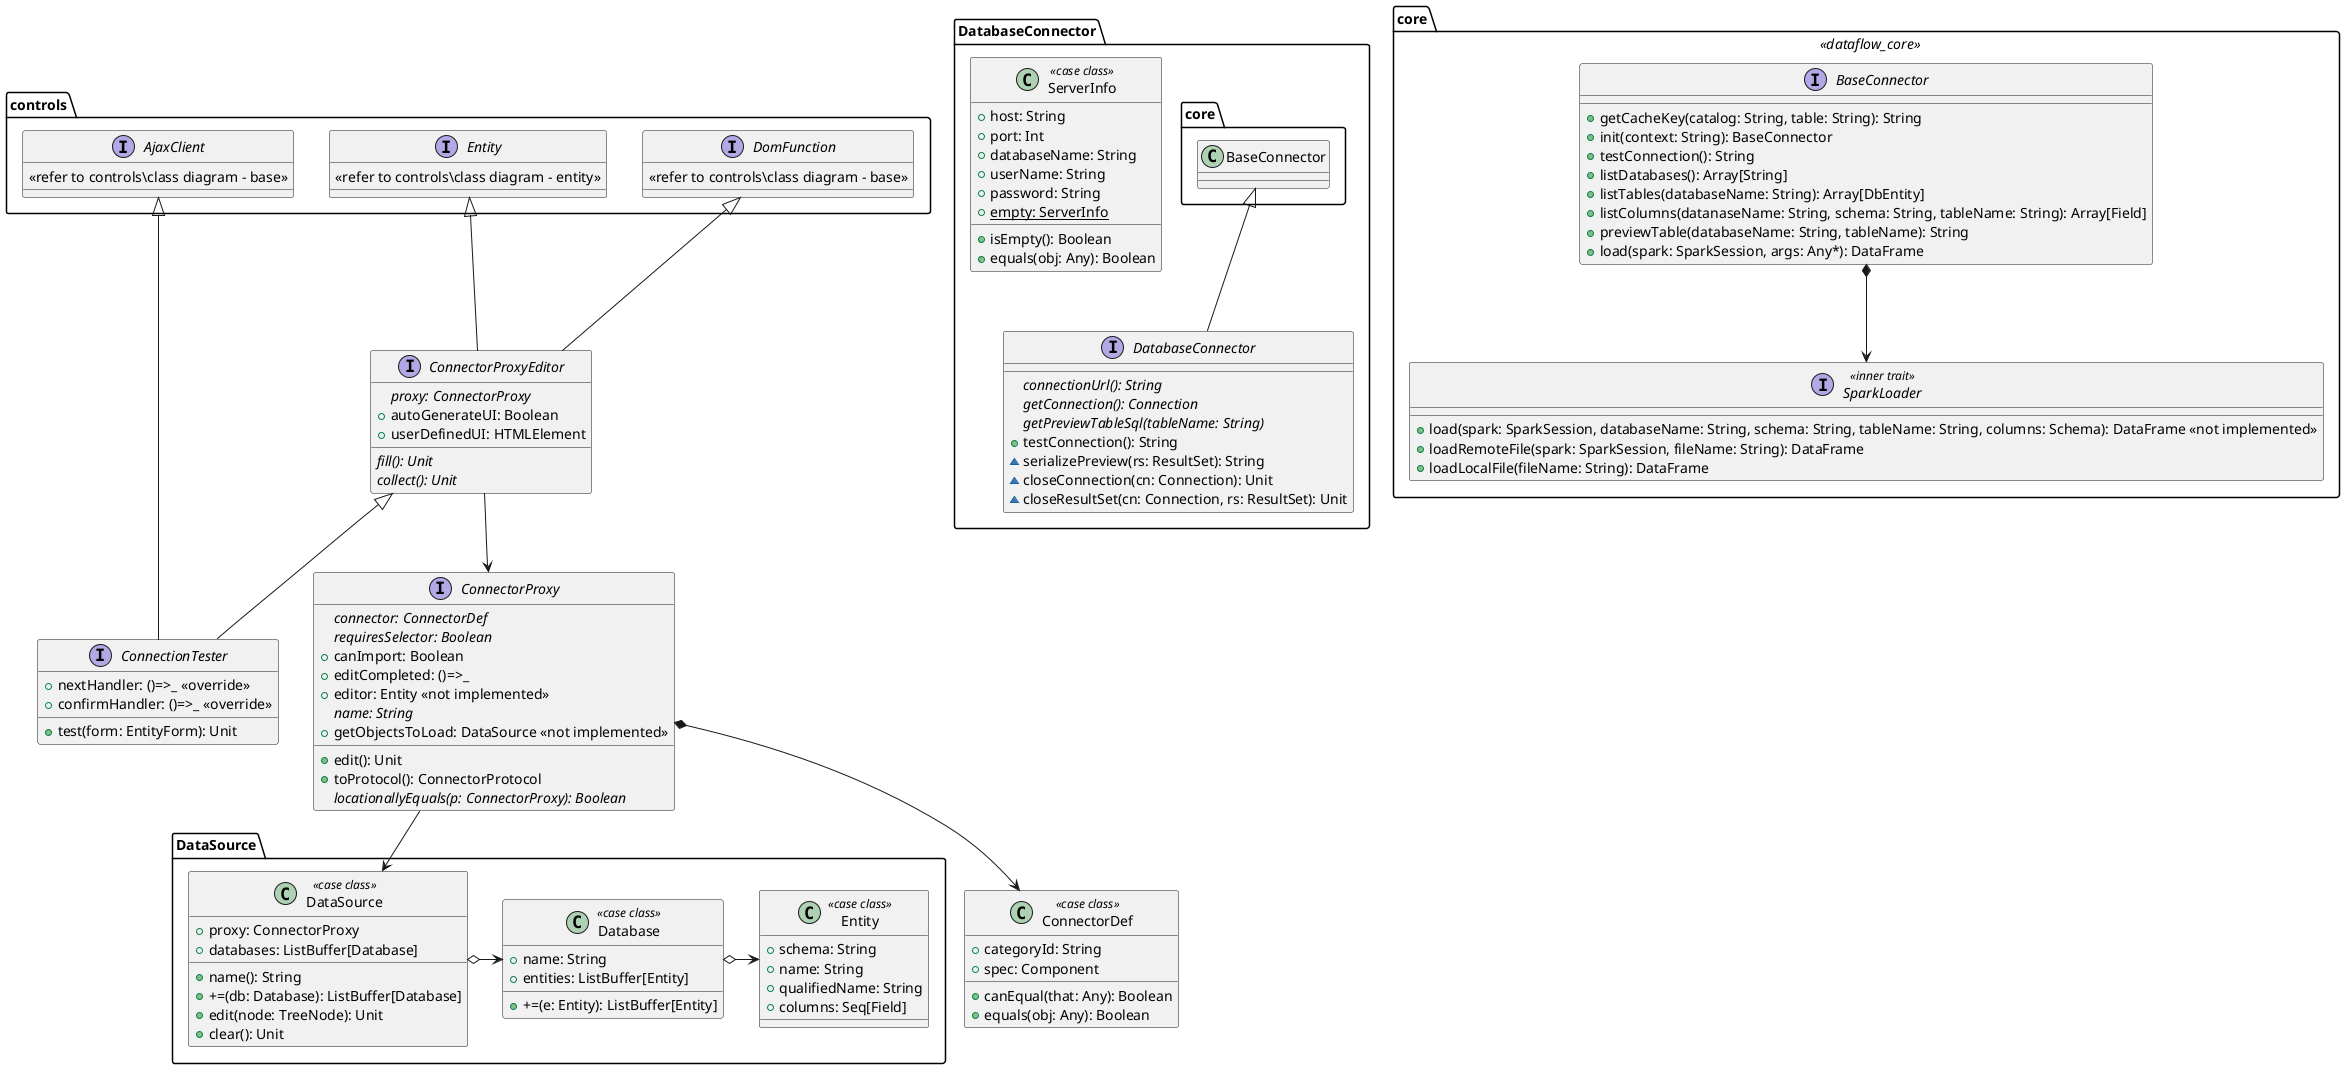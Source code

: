 @startuml

interface ConnectionTester {
    +test(form: EntityForm): Unit
    {field}+nextHandler: ()=>_ <<override>>
    {field}+confirmHandler: ()=>_ <<override>>
}

ConnectorProxyEditor <|-- ConnectionTester
controls.AjaxClient <|-- ConnectionTester

class ConnectorDef <<case class>> {
    +categoryId: String
    +spec: Component
    +canEqual(that: Any): Boolean
    +equals(obj: Any): Boolean
}

interface ConnectorProxy {
    {abstract} connector: ConnectorDef
    {abstract} requiresSelector: Boolean
    +canImport: Boolean
    {field}+editCompleted: ()=>_
    +editor: Entity <<not implemented>>
    {abstract} name: String
    +edit(): Unit
    +toProtocol(): ConnectorProtocol
    {abstract} locationallyEquals(p: ConnectorProxy): Boolean
    +getObjectsToLoad: DataSource <<not implemented>>
}

ConnectorProxy *--> ConnectorDef
ConnectorProxy --> DataSource.DataSource

interface ConnectorProxyEditor {
    {abstract} proxy: ConnectorProxy
    +autoGenerateUI: Boolean
    +userDefinedUI: HTMLElement
    {abstract} fill(): Unit
    {abstract} collect(): Unit
}

controls.Entity <|-- ConnectorProxyEditor
controls.DomFunction <|-- ConnectorProxyEditor
ConnectorProxyEditor --> ConnectorProxy

namespace DatabaseConnector {
    class ServerInfo <<case class>> {
        +host: String
        +port: Int
        +databaseName: String
        +userName: String
        +password: String
        +isEmpty(): Boolean
        +equals(obj: Any): Boolean
        {static}+empty: ServerInfo
    }

    interface DatabaseConnector {
        {abstract} connectionUrl(): String
        {abstract} getConnection(): Connection
        {abstract}getPreviewTableSql(tableName: String)
        +testConnection(): String
        ~serializePreview(rs: ResultSet): String
        ~closeConnection(cn: Connection): Unit
        ~closeResultSet(cn: Connection, rs: ResultSet): Unit
    }

    core.BaseConnector <|-- DatabaseConnector
}

namespace DataSource {

    class DataSource <<case class>> {
        +proxy: ConnectorProxy
        +databases: ListBuffer[Database]
        +name(): String
        + +=(db: Database): ListBuffer[Database]
        +edit(node: TreeNode): Unit
        +clear(): Unit
    }

    class Database <<case class>> {
        +name: String
        +entities: ListBuffer[Entity]
        + +=(e: Entity): ListBuffer[Entity]
    }

    class Entity <<case class>> {
        +schema: String
        +name: String
        +qualifiedName: String
        +columns: Seq[Field]
    }

    DataSource o-> Database
    Database o-> Entity

}

package core <<dataflow_core>> {
    interface BaseConnector {
        +getCacheKey(catalog: String, table: String): String
        +init(context: String): BaseConnector
        +testConnection(): String
        +listDatabases(): Array[String]
        +listTables(databaseName: String): Array[DbEntity]
        +listColumns(datanaseName: String, schema: String, tableName: String): Array[Field]
        +previewTable(databaseName: String, tableName): String
        +load(spark: SparkSession, args: Any*): DataFrame
    }

    interface SparkLoader <<inner trait>> {
        +load(spark: SparkSession, databaseName: String, schema: String, tableName: String, columns: Schema): DataFrame <<not implemented>>
        +loadRemoteFile(spark: SparkSession, fileName: String): DataFrame
        +loadLocalFile(fileName: String): DataFrame
    }

    BaseConnector *--> SparkLoader
}

package controls {
    interface Entity {
        <<refer to controls\class diagram - entity>>
    }
    interface DomFunction{
        <<refer to controls\class diagram - base>>
    }

    interface AjaxClient {
        <<refer to controls\class diagram - base>>
    }
}

@enduml